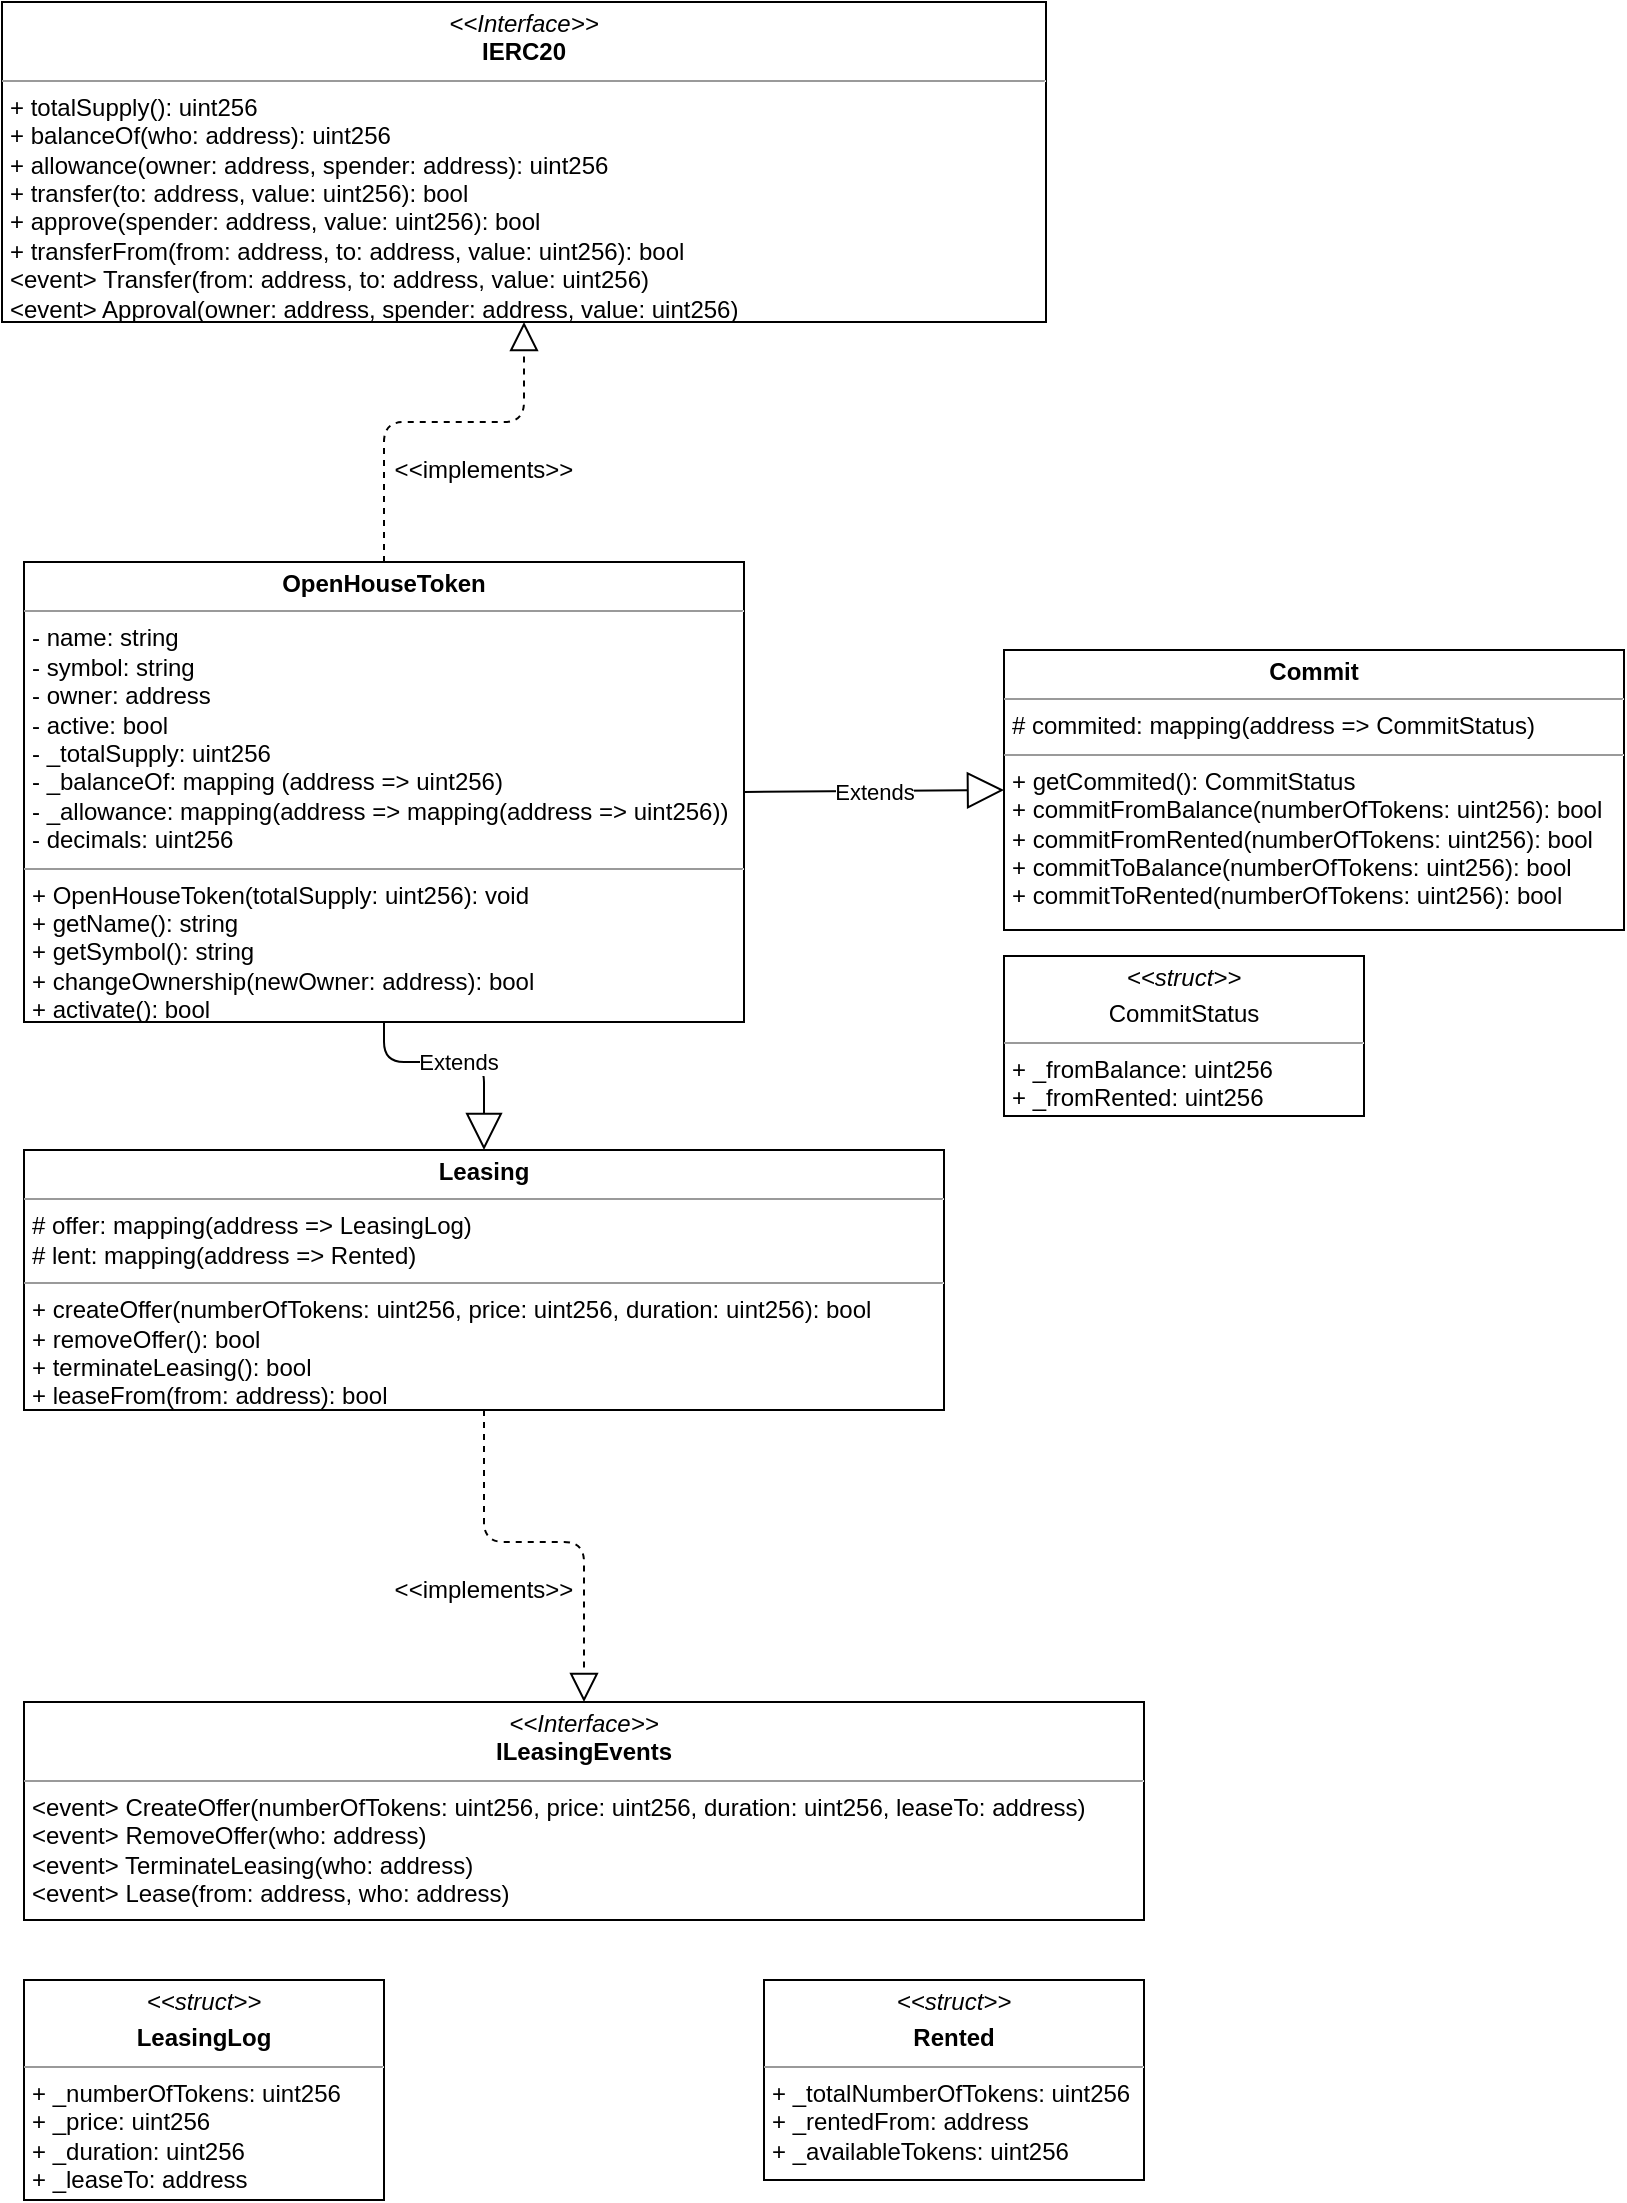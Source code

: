 <mxfile version="10.6.0" type="device"><diagram id="7WbysznEjbFOMzd1XnKt" name="Page-1"><mxGraphModel dx="1394" dy="702" grid="1" gridSize="10" guides="1" tooltips="1" connect="1" arrows="1" fold="1" page="1" pageScale="1" pageWidth="827" pageHeight="1169" math="0" shadow="0"><root><mxCell id="0"/><mxCell id="1" parent="0"/><mxCell id="B_E1CrV0eOcXe67gAG_t-1" value="&lt;p style=&quot;margin: 0px ; margin-top: 4px ; text-align: center&quot;&gt;&lt;b&gt;OpenHouseToken&lt;/b&gt;&lt;/p&gt;&lt;hr size=&quot;1&quot;&gt;&lt;p style=&quot;margin: 0px ; margin-left: 4px&quot;&gt;- name: string&lt;/p&gt;&lt;p style=&quot;margin: 0px ; margin-left: 4px&quot;&gt;- symbol: string&lt;/p&gt;&lt;p style=&quot;margin: 0px ; margin-left: 4px&quot;&gt;- owner: address&lt;/p&gt;&lt;p style=&quot;margin: 0px ; margin-left: 4px&quot;&gt;- active: bool&lt;/p&gt;&lt;p style=&quot;margin: 0px ; margin-left: 4px&quot;&gt;- _totalSupply: uint256&lt;/p&gt;&lt;p style=&quot;margin: 0px ; margin-left: 4px&quot;&gt;- _balanceOf: mapping (address =&amp;gt; uint256)&lt;/p&gt;&lt;p style=&quot;margin: 0px ; margin-left: 4px&quot;&gt;- _allowance: mapping(address =&amp;gt; mapping(address =&amp;gt; uint256))&lt;/p&gt;&lt;p style=&quot;margin: 0px ; margin-left: 4px&quot;&gt;- decimals: uint256&lt;/p&gt;&lt;hr size=&quot;1&quot;&gt;&lt;p style=&quot;margin: 0px ; margin-left: 4px&quot;&gt;+ OpenHouseToken(totalSupply: uint256): void&lt;/p&gt;&lt;p style=&quot;margin: 0px ; margin-left: 4px&quot;&gt;+ getName(): string&lt;/p&gt;&lt;p style=&quot;margin: 0px ; margin-left: 4px&quot;&gt;+ getSymbol(): string&lt;/p&gt;&lt;p style=&quot;margin: 0px ; margin-left: 4px&quot;&gt;+ changeOwnership(newOwner: address): bool&lt;/p&gt;&lt;p style=&quot;margin: 0px ; margin-left: 4px&quot;&gt;+ activate(): bool&lt;/p&gt;&lt;p style=&quot;margin: 0px ; margin-left: 4px&quot;&gt;+ deactivate(): bool&lt;/p&gt;" style="verticalAlign=top;align=left;overflow=fill;fontSize=12;fontFamily=Helvetica;html=1;" parent="1" vertex="1"><mxGeometry x="20" y="290" width="360" height="230" as="geometry"/></mxCell><mxCell id="B_E1CrV0eOcXe67gAG_t-4" value="&lt;p style=&quot;margin: 0px ; margin-top: 4px ; text-align: center&quot;&gt;&lt;i&gt;&amp;lt;&amp;lt;Interface&amp;gt;&amp;gt;&lt;/i&gt;&lt;br&gt;&lt;b&gt;IERC20&lt;/b&gt;&lt;/p&gt;&lt;hr size=&quot;1&quot;&gt;&lt;p style=&quot;margin: 0px ; margin-left: 4px&quot;&gt;+ totalSupply(): uint256&lt;br&gt;+ balanceOf(who: address): uint256&lt;/p&gt;&lt;p style=&quot;margin: 0px ; margin-left: 4px&quot;&gt;+ allowance(owner: address, spender: address): uint256&lt;/p&gt;&lt;p style=&quot;margin: 0px ; margin-left: 4px&quot;&gt;+ transfer(to: address, value: uint256): bool&lt;/p&gt;&lt;p style=&quot;margin: 0px ; margin-left: 4px&quot;&gt;+ approve(spender: address, value: uint256): bool&lt;/p&gt;&lt;p style=&quot;margin: 0px ; margin-left: 4px&quot;&gt;+ transferFrom(from: address, to: address, value: uint256): bool&lt;/p&gt;&lt;p style=&quot;margin: 0px ; margin-left: 4px&quot;&gt;&amp;lt;event&amp;gt; Transfer(from: address, to: address, value: uint256)&lt;/p&gt;&lt;p style=&quot;margin: 0px ; margin-left: 4px&quot;&gt;&amp;lt;event&amp;gt; Approval(owner: address, spender: address, value: uint256)&lt;/p&gt;" style="verticalAlign=top;align=left;overflow=fill;fontSize=12;fontFamily=Helvetica;html=1;" parent="1" vertex="1"><mxGeometry x="9" y="10" width="522" height="160" as="geometry"/></mxCell><mxCell id="LQf-pTKTdTnyRFtlEmNz-1" value="" style="endArrow=block;dashed=1;endFill=0;endSize=12;html=1;exitX=0.5;exitY=0;exitDx=0;exitDy=0;entryX=0.5;entryY=1;entryDx=0;entryDy=0;" parent="1" source="B_E1CrV0eOcXe67gAG_t-1" target="B_E1CrV0eOcXe67gAG_t-4" edge="1"><mxGeometry width="160" relative="1" as="geometry"><mxPoint x="320" y="290" as="sourcePoint"/><mxPoint x="480" y="290" as="targetPoint"/><Array as="points"><mxPoint x="200" y="220"/><mxPoint x="270" y="220"/></Array></mxGeometry></mxCell><mxCell id="LQf-pTKTdTnyRFtlEmNz-2" value="&lt;&lt;implements&gt;&gt;" style="text;align=center;fontStyle=0;verticalAlign=middle;spacingLeft=3;spacingRight=3;strokeColor=none;rotatable=0;points=[[0,0.5],[1,0.5]];portConstraint=eastwest;" parent="1" vertex="1"><mxGeometry x="210" y="230" width="80" height="26" as="geometry"/></mxCell><mxCell id="T7nPXZWKhu38skgBOuPw-1" value="&lt;p style=&quot;margin: 0px ; margin-top: 4px ; text-align: center&quot;&gt;&lt;b&gt;Leasing&lt;/b&gt;&lt;/p&gt;&lt;hr size=&quot;1&quot;&gt;&lt;p style=&quot;margin: 0px ; margin-left: 4px&quot;&gt;# offer: mapping(address =&amp;gt; LeasingLog)&lt;/p&gt;&lt;p style=&quot;margin: 0px ; margin-left: 4px&quot;&gt;# lent: mapping(address =&amp;gt; Rented)&lt;/p&gt;&lt;hr size=&quot;1&quot;&gt;&lt;p style=&quot;margin: 0px ; margin-left: 4px&quot;&gt;+ createOffer(numberOfTokens: uint256, price: uint256, duration: uint256): bool&lt;/p&gt;&lt;p style=&quot;margin: 0px ; margin-left: 4px&quot;&gt;+ removeOffer(): bool&lt;/p&gt;&lt;p style=&quot;margin: 0px ; margin-left: 4px&quot;&gt;+ terminateLeasing(): bool&lt;/p&gt;&lt;p style=&quot;margin: 0px ; margin-left: 4px&quot;&gt;+ leaseFrom(from: address): bool&lt;/p&gt;" style="verticalAlign=top;align=left;overflow=fill;fontSize=12;fontFamily=Helvetica;html=1;" parent="1" vertex="1"><mxGeometry x="20" y="584" width="460" height="130" as="geometry"/></mxCell><mxCell id="T7nPXZWKhu38skgBOuPw-4" value="&lt;p style=&quot;margin: 0px ; margin-top: 4px ; text-align: center&quot;&gt;&lt;i&gt;&amp;lt;&amp;lt;struct&amp;gt;&amp;gt;&lt;/i&gt;&lt;br&gt;&lt;/p&gt;&lt;p style=&quot;margin: 0px ; margin-top: 4px ; text-align: center&quot;&gt;&lt;b&gt;LeasingLog&lt;/b&gt;&lt;/p&gt;&lt;hr size=&quot;1&quot;&gt;&lt;p style=&quot;margin: 0px ; margin-left: 4px&quot;&gt;+ _numberOfTokens: uint256&lt;/p&gt;&lt;p style=&quot;margin: 0px ; margin-left: 4px&quot;&gt;+ _price: uint256&lt;/p&gt;&lt;p style=&quot;margin: 0px ; margin-left: 4px&quot;&gt;+ _duration: uint256&lt;/p&gt;&lt;p style=&quot;margin: 0px ; margin-left: 4px&quot;&gt;+ _leaseTo: address&lt;/p&gt;&lt;p style=&quot;margin: 0px ; margin-left: 4px&quot;&gt;&lt;br&gt;&lt;/p&gt;" style="verticalAlign=top;align=left;overflow=fill;fontSize=12;fontFamily=Helvetica;html=1;" parent="1" vertex="1"><mxGeometry x="20" y="999" width="180" height="110" as="geometry"/></mxCell><mxCell id="T7nPXZWKhu38skgBOuPw-5" value="Extends" style="endArrow=block;endSize=16;endFill=0;html=1;exitX=0.5;exitY=1;exitDx=0;exitDy=0;entryX=0.5;entryY=0;entryDx=0;entryDy=0;" parent="1" source="B_E1CrV0eOcXe67gAG_t-1" target="T7nPXZWKhu38skgBOuPw-1" edge="1"><mxGeometry width="160" relative="1" as="geometry"><mxPoint x="300" y="830" as="sourcePoint"/><mxPoint x="460" y="830" as="targetPoint"/><Array as="points"><mxPoint x="200" y="540"/><mxPoint x="250" y="540"/></Array></mxGeometry></mxCell><mxCell id="T7nPXZWKhu38skgBOuPw-6" value="&lt;p style=&quot;margin: 0px ; margin-top: 4px ; text-align: center&quot;&gt;&lt;i&gt;&amp;lt;&amp;lt;Interface&amp;gt;&amp;gt;&lt;/i&gt;&lt;br&gt;&lt;b&gt;ILeasingEvents&lt;/b&gt;&lt;/p&gt;&lt;hr size=&quot;1&quot;&gt;&lt;p style=&quot;margin: 0px ; margin-left: 4px&quot;&gt;&amp;lt;event&amp;gt; CreateOffer(numberOfTokens: uint256, price: uint256, duration: uint256, leaseTo: address)&lt;br&gt;&amp;lt;event&amp;gt; RemoveOffer(who: address)&lt;/p&gt;&lt;p style=&quot;margin: 0px ; margin-left: 4px&quot;&gt;&amp;lt;event&amp;gt; TerminateLeasing(who: address)&lt;/p&gt;&lt;p style=&quot;margin: 0px ; margin-left: 4px&quot;&gt;&amp;lt;event&amp;gt; Lease(from: address, who: address)&lt;/p&gt;" style="verticalAlign=top;align=left;overflow=fill;fontSize=12;fontFamily=Helvetica;html=1;" parent="1" vertex="1"><mxGeometry x="20" y="860" width="560" height="109" as="geometry"/></mxCell><mxCell id="T7nPXZWKhu38skgBOuPw-7" value="" style="endArrow=block;dashed=1;endFill=0;endSize=12;html=1;exitX=0.5;exitY=1;exitDx=0;exitDy=0;entryX=0.5;entryY=0;entryDx=0;entryDy=0;" parent="1" source="T7nPXZWKhu38skgBOuPw-1" target="T7nPXZWKhu38skgBOuPw-6" edge="1"><mxGeometry width="160" relative="1" as="geometry"><mxPoint x="200" y="1060" as="sourcePoint"/><mxPoint x="360" y="1060" as="targetPoint"/><Array as="points"><mxPoint x="250" y="780"/><mxPoint x="300" y="780"/></Array></mxGeometry></mxCell><mxCell id="T7nPXZWKhu38skgBOuPw-8" value="&lt;p style=&quot;margin: 0px ; margin-top: 4px ; text-align: center&quot;&gt;&lt;b&gt;Commit&lt;/b&gt;&lt;/p&gt;&lt;hr size=&quot;1&quot;&gt;&lt;p style=&quot;margin: 0px ; margin-left: 4px&quot;&gt;# commited: mapping(address =&amp;gt; CommitStatus)&lt;/p&gt;&lt;hr size=&quot;1&quot;&gt;&lt;p style=&quot;margin: 0px ; margin-left: 4px&quot;&gt;+ getCommited(): CommitStatus&lt;br&gt;&lt;/p&gt;&lt;p style=&quot;margin: 0px ; margin-left: 4px&quot;&gt;+ commitFromBalance(numberOfTokens: uint256): bool&lt;/p&gt;&lt;p style=&quot;margin: 0px ; margin-left: 4px&quot;&gt;+ commitFromRented(numberOfTokens: uint256): bool&lt;/p&gt;&lt;p style=&quot;margin: 0px ; margin-left: 4px&quot;&gt;+ commitToBalance(numberOfTokens: uint256): bool&lt;/p&gt;&lt;p style=&quot;margin: 0px ; margin-left: 4px&quot;&gt;+ commitToRented(numberOfTokens: uint256): bool&lt;/p&gt;" style="verticalAlign=top;align=left;overflow=fill;fontSize=12;fontFamily=Helvetica;html=1;" parent="1" vertex="1"><mxGeometry x="510" y="334" width="310" height="140" as="geometry"/></mxCell><mxCell id="T7nPXZWKhu38skgBOuPw-9" value="&lt;p style=&quot;margin: 0px ; margin-top: 4px ; text-align: center&quot;&gt;&lt;i&gt;&amp;lt;&amp;lt;struct&amp;gt;&amp;gt;&lt;/i&gt;&lt;br&gt;&lt;/p&gt;&lt;p style=&quot;margin: 0px ; margin-top: 4px ; text-align: center&quot;&gt;&lt;span&gt;CommitStatus&lt;/span&gt;&lt;br&gt;&lt;/p&gt;&lt;hr size=&quot;1&quot;&gt;&lt;p style=&quot;margin: 0px ; margin-left: 4px&quot;&gt;+ _fromBalance: uint256&lt;/p&gt;&lt;p style=&quot;margin: 0px ; margin-left: 4px&quot;&gt;+ _fromRented: uint256&lt;/p&gt;&lt;p style=&quot;margin: 0px ; margin-left: 4px&quot;&gt;&lt;br&gt;&lt;/p&gt;" style="verticalAlign=top;align=left;overflow=fill;fontSize=12;fontFamily=Helvetica;html=1;" parent="1" vertex="1"><mxGeometry x="510" y="487" width="180" height="80" as="geometry"/></mxCell><mxCell id="T7nPXZWKhu38skgBOuPw-10" value="&lt;p style=&quot;margin: 0px ; margin-top: 4px ; text-align: center&quot;&gt;&lt;i&gt;&amp;lt;&amp;lt;struct&amp;gt;&amp;gt;&lt;/i&gt;&lt;br&gt;&lt;/p&gt;&lt;p style=&quot;margin: 0px ; margin-top: 4px ; text-align: center&quot;&gt;&lt;b&gt;Rented&lt;/b&gt;&lt;/p&gt;&lt;hr size=&quot;1&quot;&gt;&lt;p style=&quot;margin: 0px ; margin-left: 4px&quot;&gt;+ _totalNumberOfTokens: uint256&lt;/p&gt;&lt;p style=&quot;margin: 0px ; margin-left: 4px&quot;&gt;+ _rentedFrom: address&lt;/p&gt;&lt;p style=&quot;margin: 0px ; margin-left: 4px&quot;&gt;+ _availableTokens: uint256&lt;/p&gt;&lt;p style=&quot;margin: 0px ; margin-left: 4px&quot;&gt;&lt;br&gt;&lt;/p&gt;" style="verticalAlign=top;align=left;overflow=fill;fontSize=12;fontFamily=Helvetica;html=1;" parent="1" vertex="1"><mxGeometry x="390" y="999" width="190" height="100" as="geometry"/></mxCell><mxCell id="T7nPXZWKhu38skgBOuPw-13" value="Extends" style="endArrow=block;endSize=16;endFill=0;html=1;exitX=1;exitY=0.5;exitDx=0;exitDy=0;entryX=0;entryY=0.5;entryDx=0;entryDy=0;" parent="1" source="B_E1CrV0eOcXe67gAG_t-1" target="T7nPXZWKhu38skgBOuPw-8" edge="1"><mxGeometry width="160" relative="1" as="geometry"><mxPoint x="420" y="510" as="sourcePoint"/><mxPoint x="580" y="510" as="targetPoint"/></mxGeometry></mxCell><mxCell id="T7nPXZWKhu38skgBOuPw-14" value="&lt;&lt;implements&gt;&gt;" style="text;align=center;fontStyle=0;verticalAlign=middle;spacingLeft=3;spacingRight=3;strokeColor=none;rotatable=0;points=[[0,0.5],[1,0.5]];portConstraint=eastwest;" parent="1" vertex="1"><mxGeometry x="210" y="790" width="80" height="26" as="geometry"/></mxCell></root></mxGraphModel></diagram></mxfile>